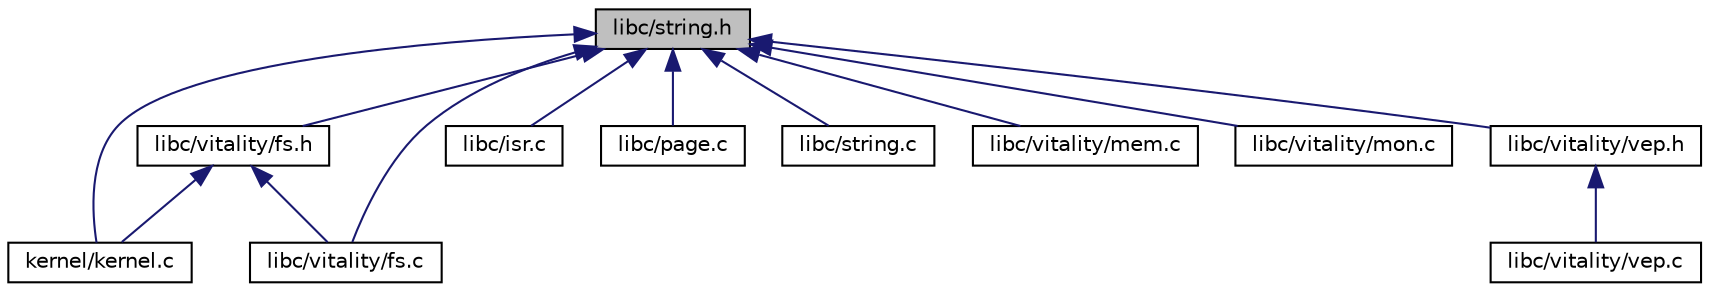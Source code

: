 digraph "libc/string.h"
{
  edge [fontname="Helvetica",fontsize="10",labelfontname="Helvetica",labelfontsize="10"];
  node [fontname="Helvetica",fontsize="10",shape=record];
  Node2 [label="libc/string.h",height=0.2,width=0.4,color="black", fillcolor="grey75", style="filled", fontcolor="black"];
  Node2 -> Node3 [dir="back",color="midnightblue",fontsize="10",style="solid"];
  Node3 [label="libc/vitality/fs.h",height=0.2,width=0.4,color="black", fillcolor="white", style="filled",URL="$a00146.html"];
  Node3 -> Node4 [dir="back",color="midnightblue",fontsize="10",style="solid"];
  Node4 [label="kernel/kernel.c",height=0.2,width=0.4,color="black", fillcolor="white", style="filled",URL="$a00062.html"];
  Node3 -> Node5 [dir="back",color="midnightblue",fontsize="10",style="solid"];
  Node5 [label="libc/vitality/fs.c",height=0.2,width=0.4,color="black", fillcolor="white", style="filled",URL="$a00143.html"];
  Node2 -> Node4 [dir="back",color="midnightblue",fontsize="10",style="solid"];
  Node2 -> Node6 [dir="back",color="midnightblue",fontsize="10",style="solid"];
  Node6 [label="libc/isr.c",height=0.2,width=0.4,color="black", fillcolor="white", style="filled",URL="$a00107.html"];
  Node2 -> Node7 [dir="back",color="midnightblue",fontsize="10",style="solid"];
  Node7 [label="libc/page.c",height=0.2,width=0.4,color="black", fillcolor="white", style="filled",URL="$a00113.html"];
  Node2 -> Node8 [dir="back",color="midnightblue",fontsize="10",style="solid"];
  Node8 [label="libc/string.c",height=0.2,width=0.4,color="black", fillcolor="white", style="filled",URL="$a00119.html"];
  Node2 -> Node5 [dir="back",color="midnightblue",fontsize="10",style="solid"];
  Node2 -> Node9 [dir="back",color="midnightblue",fontsize="10",style="solid"];
  Node9 [label="libc/vitality/mem.c",height=0.2,width=0.4,color="black", fillcolor="white", style="filled",URL="$a00161.html"];
  Node2 -> Node10 [dir="back",color="midnightblue",fontsize="10",style="solid"];
  Node10 [label="libc/vitality/mon.c",height=0.2,width=0.4,color="black", fillcolor="white", style="filled",URL="$a00167.html"];
  Node2 -> Node11 [dir="back",color="midnightblue",fontsize="10",style="solid"];
  Node11 [label="libc/vitality/vep.h",height=0.2,width=0.4,color="black", fillcolor="white", style="filled",URL="$a00182.html"];
  Node11 -> Node12 [dir="back",color="midnightblue",fontsize="10",style="solid"];
  Node12 [label="libc/vitality/vep.c",height=0.2,width=0.4,color="black", fillcolor="white", style="filled",URL="$a00179.html"];
}
